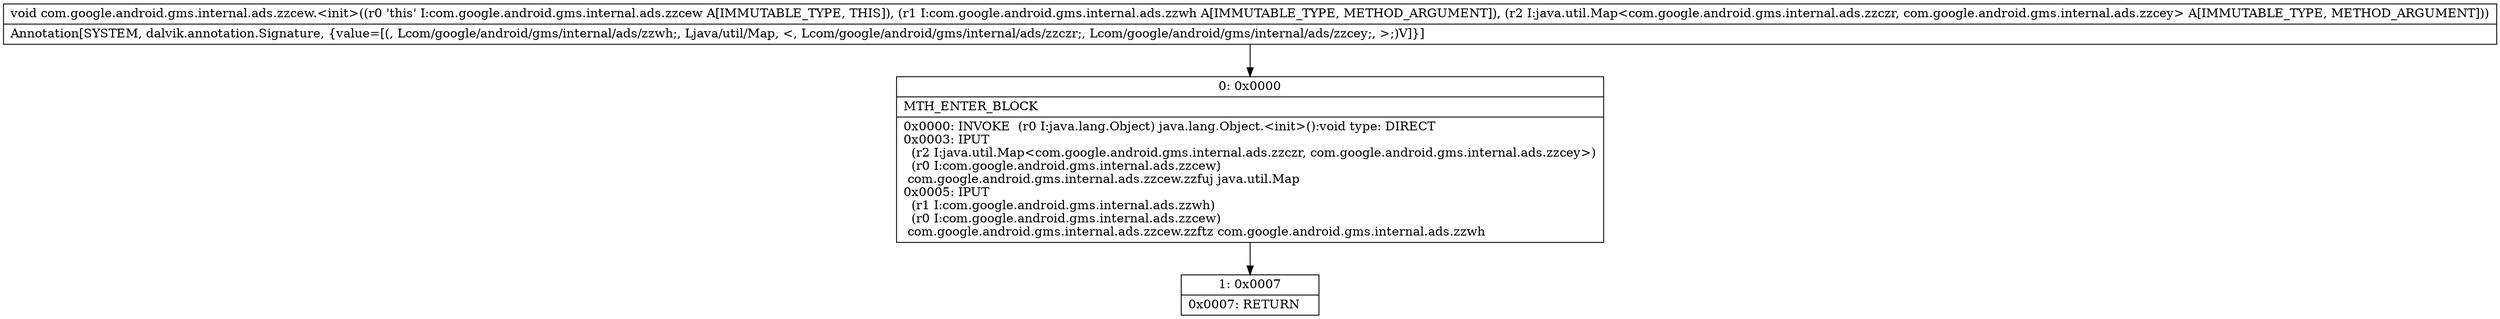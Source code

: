 digraph "CFG forcom.google.android.gms.internal.ads.zzcew.\<init\>(Lcom\/google\/android\/gms\/internal\/ads\/zzwh;Ljava\/util\/Map;)V" {
Node_0 [shape=record,label="{0\:\ 0x0000|MTH_ENTER_BLOCK\l|0x0000: INVOKE  (r0 I:java.lang.Object) java.lang.Object.\<init\>():void type: DIRECT \l0x0003: IPUT  \l  (r2 I:java.util.Map\<com.google.android.gms.internal.ads.zzczr, com.google.android.gms.internal.ads.zzcey\>)\l  (r0 I:com.google.android.gms.internal.ads.zzcew)\l com.google.android.gms.internal.ads.zzcew.zzfuj java.util.Map \l0x0005: IPUT  \l  (r1 I:com.google.android.gms.internal.ads.zzwh)\l  (r0 I:com.google.android.gms.internal.ads.zzcew)\l com.google.android.gms.internal.ads.zzcew.zzftz com.google.android.gms.internal.ads.zzwh \l}"];
Node_1 [shape=record,label="{1\:\ 0x0007|0x0007: RETURN   \l}"];
MethodNode[shape=record,label="{void com.google.android.gms.internal.ads.zzcew.\<init\>((r0 'this' I:com.google.android.gms.internal.ads.zzcew A[IMMUTABLE_TYPE, THIS]), (r1 I:com.google.android.gms.internal.ads.zzwh A[IMMUTABLE_TYPE, METHOD_ARGUMENT]), (r2 I:java.util.Map\<com.google.android.gms.internal.ads.zzczr, com.google.android.gms.internal.ads.zzcey\> A[IMMUTABLE_TYPE, METHOD_ARGUMENT]))  | Annotation[SYSTEM, dalvik.annotation.Signature, \{value=[(, Lcom\/google\/android\/gms\/internal\/ads\/zzwh;, Ljava\/util\/Map, \<, Lcom\/google\/android\/gms\/internal\/ads\/zzczr;, Lcom\/google\/android\/gms\/internal\/ads\/zzcey;, \>;)V]\}]\l}"];
MethodNode -> Node_0;
Node_0 -> Node_1;
}

